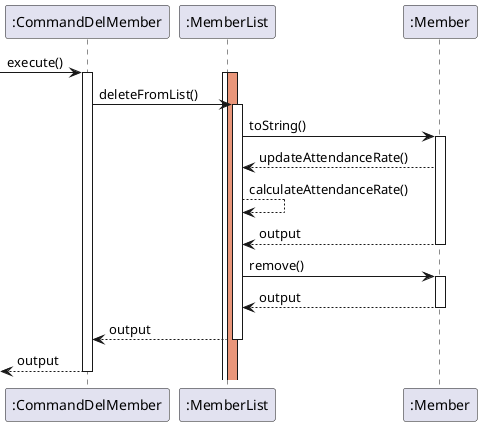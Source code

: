@startuml

 -> ":CommandDelMember": execute()
activate ":CommandDelMember"
activate ":MemberList"
activate ":MemberList" #DarkSalmon
":CommandDelMember" -> ":MemberList" : deleteFromList()
activate ":MemberList"
":MemberList" -> ":Member" : toString()
activate ":Member"
":Member" --> ":MemberList" : updateAttendanceRate()
":MemberList" --> ":MemberList" : calculateAttendanceRate()
return output
":MemberList" -> ":Member": remove()
activate ":Member"
return output
return output
return output

@enduml